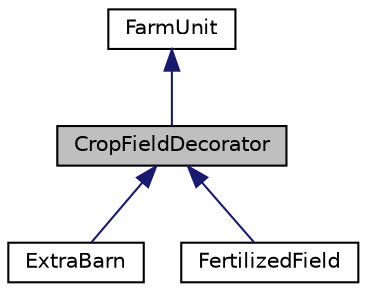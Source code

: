 digraph "CropFieldDecorator"
{
 // LATEX_PDF_SIZE
  edge [fontname="Helvetica",fontsize="10",labelfontname="Helvetica",labelfontsize="10"];
  node [fontname="Helvetica",fontsize="10",shape=record];
  Node1 [label="CropFieldDecorator",height=0.2,width=0.4,color="black", fillcolor="grey75", style="filled", fontcolor="black",tooltip="Abstract base class for CropField decorators that adds additional functionality to CropField objects."];
  Node2 -> Node1 [dir="back",color="midnightblue",fontsize="10",style="solid"];
  Node2 [label="FarmUnit",height=0.2,width=0.4,color="black", fillcolor="white", style="filled",URL="$classFarmUnit.html",tooltip="Abstract class representing a unit in the farm."];
  Node1 -> Node3 [dir="back",color="midnightblue",fontsize="10",style="solid"];
  Node3 [label="ExtraBarn",height=0.2,width=0.4,color="black", fillcolor="white", style="filled",URL="$classExtraBarn.html",tooltip="A decorator class that adds extra storage capacity to a CropField."];
  Node1 -> Node4 [dir="back",color="midnightblue",fontsize="10",style="solid"];
  Node4 [label="FertilizedField",height=0.2,width=0.4,color="black", fillcolor="white", style="filled",URL="$classFertilizedField.html",tooltip="A concrete decorator for CropField that adds fertilization functionality."];
}
